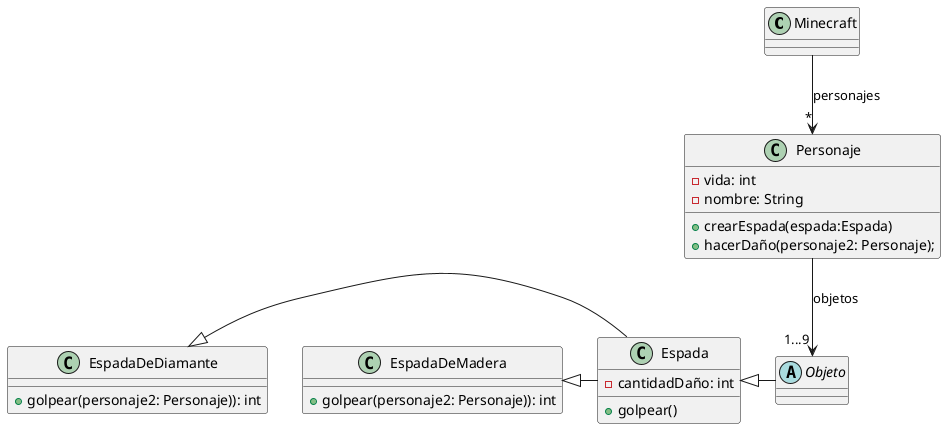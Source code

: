 @startuml
'https://plantuml.com/sequence-diagram
class Minecraft{
}
abstract class Objeto

class Personaje{
    - vida: int
    - nombre: String
    + crearEspada(espada:Espada)
    + hacerDaño(personaje2: Personaje);
}
class Espada{
    - cantidadDaño: int
    + golpear()
}
class EspadaDeMadera{
    + golpear(personaje2: Personaje)): int
}
class EspadaDeDiamante{
    +golpear(personaje2: Personaje)): int
}
Minecraft --> "*" Personaje: personajes
Personaje --> "1...9" Objeto: objetos
Espada <|- Objeto
EspadaDeDiamante <|- Espada
EspadaDeMadera <|- Espada
@enduml